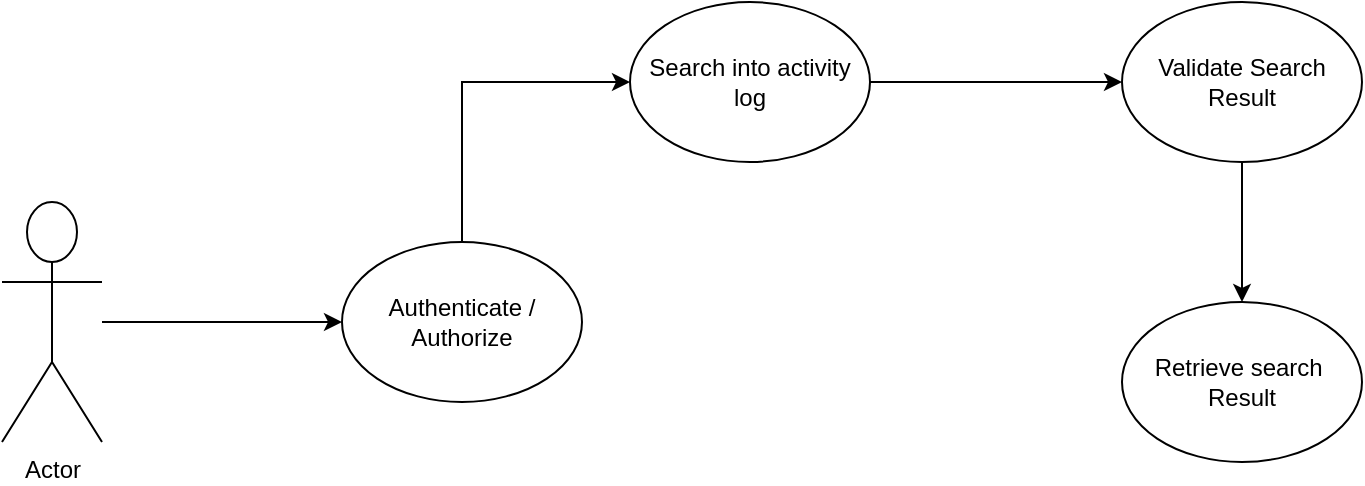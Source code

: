 <mxfile version="21.8.2" type="github">
  <diagram name="Page-1" id="l337vq7tKyzJqsD577AP">
    <mxGraphModel dx="872" dy="447" grid="1" gridSize="10" guides="1" tooltips="1" connect="1" arrows="1" fold="1" page="1" pageScale="1" pageWidth="827" pageHeight="1169" background="#FFFFFF" math="0" shadow="0">
      <root>
        <mxCell id="0" />
        <mxCell id="1" parent="0" />
        <mxCell id="2KnHsCX3eaQbgp8Um9jT-3" style="edgeStyle=orthogonalEdgeStyle;rounded=0;orthogonalLoop=1;jettySize=auto;html=1;entryX=0;entryY=0.5;entryDx=0;entryDy=0;" edge="1" parent="1" source="2KnHsCX3eaQbgp8Um9jT-1" target="2KnHsCX3eaQbgp8Um9jT-2">
          <mxGeometry relative="1" as="geometry" />
        </mxCell>
        <mxCell id="2KnHsCX3eaQbgp8Um9jT-1" value="Actor" style="shape=umlActor;verticalLabelPosition=bottom;verticalAlign=top;html=1;outlineConnect=0;" vertex="1" parent="1">
          <mxGeometry x="40" y="150" width="50" height="120" as="geometry" />
        </mxCell>
        <mxCell id="2KnHsCX3eaQbgp8Um9jT-5" style="edgeStyle=orthogonalEdgeStyle;rounded=0;orthogonalLoop=1;jettySize=auto;html=1;exitX=0.5;exitY=0;exitDx=0;exitDy=0;entryX=0;entryY=0.5;entryDx=0;entryDy=0;" edge="1" parent="1" source="2KnHsCX3eaQbgp8Um9jT-2" target="2KnHsCX3eaQbgp8Um9jT-4">
          <mxGeometry relative="1" as="geometry" />
        </mxCell>
        <mxCell id="2KnHsCX3eaQbgp8Um9jT-2" value="Authenticate /&lt;br&gt;Authorize" style="ellipse;whiteSpace=wrap;html=1;" vertex="1" parent="1">
          <mxGeometry x="210" y="170" width="120" height="80" as="geometry" />
        </mxCell>
        <mxCell id="2KnHsCX3eaQbgp8Um9jT-8" style="edgeStyle=orthogonalEdgeStyle;rounded=0;orthogonalLoop=1;jettySize=auto;html=1;exitX=1;exitY=0.5;exitDx=0;exitDy=0;entryX=0;entryY=0.5;entryDx=0;entryDy=0;" edge="1" parent="1" source="2KnHsCX3eaQbgp8Um9jT-4" target="2KnHsCX3eaQbgp8Um9jT-6">
          <mxGeometry relative="1" as="geometry" />
        </mxCell>
        <mxCell id="2KnHsCX3eaQbgp8Um9jT-4" value="Search into activity log" style="ellipse;whiteSpace=wrap;html=1;" vertex="1" parent="1">
          <mxGeometry x="354" y="50" width="120" height="80" as="geometry" />
        </mxCell>
        <mxCell id="2KnHsCX3eaQbgp8Um9jT-9" style="edgeStyle=orthogonalEdgeStyle;rounded=0;orthogonalLoop=1;jettySize=auto;html=1;exitX=0.5;exitY=1;exitDx=0;exitDy=0;entryX=0.5;entryY=0;entryDx=0;entryDy=0;" edge="1" parent="1" source="2KnHsCX3eaQbgp8Um9jT-6" target="2KnHsCX3eaQbgp8Um9jT-7">
          <mxGeometry relative="1" as="geometry" />
        </mxCell>
        <mxCell id="2KnHsCX3eaQbgp8Um9jT-6" value="Validate Search&lt;br&gt;Result" style="ellipse;whiteSpace=wrap;html=1;" vertex="1" parent="1">
          <mxGeometry x="600" y="50" width="120" height="80" as="geometry" />
        </mxCell>
        <mxCell id="2KnHsCX3eaQbgp8Um9jT-7" value="Retrieve search&amp;nbsp;&lt;br&gt;Result" style="ellipse;whiteSpace=wrap;html=1;" vertex="1" parent="1">
          <mxGeometry x="600" y="200" width="120" height="80" as="geometry" />
        </mxCell>
      </root>
    </mxGraphModel>
  </diagram>
</mxfile>
